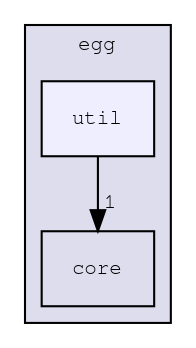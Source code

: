 digraph "source/egg/util" {
  compound=true
  node [ fontsize="10", fontname="FreeMono"];
  edge [ labelfontsize="10", labelfontname="FreeMono"];
  subgraph clusterdir_dfa3dd376ef284b4fe91688c4c5b67ec {
    graph [ bgcolor="#ddddee", pencolor="black", label="egg" fontname="FreeMono", fontsize="10", URL="dir_dfa3dd376ef284b4fe91688c4c5b67ec.html"]
  dir_6b5970774031d87b0089cc8f859b8439 [shape=box label="core" URL="dir_6b5970774031d87b0089cc8f859b8439.html"];
  dir_318446f512858a556f477d31fe0f33fa [shape=box, label="util", style="filled", fillcolor="#eeeeff", pencolor="black", URL="dir_318446f512858a556f477d31fe0f33fa.html"];
  }
  dir_318446f512858a556f477d31fe0f33fa->dir_6b5970774031d87b0089cc8f859b8439 [headlabel="1", labeldistance=1.5 headhref="dir_000005_000003.html"];
}
